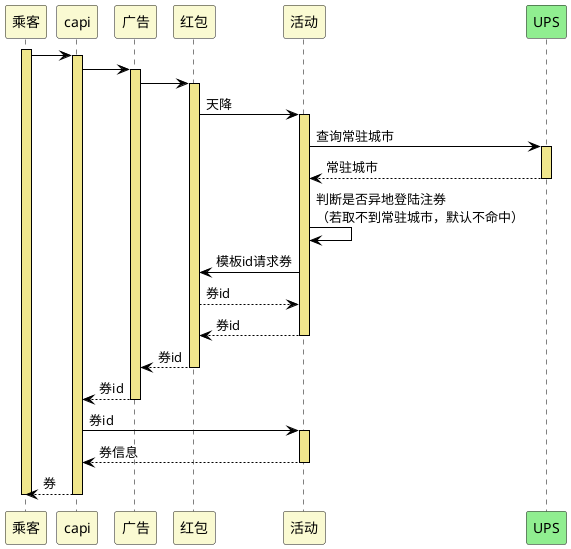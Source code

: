 @startuml
skinparam sequence {
ArrowColor black
LifeLineBorderColor black
LifeLineBackgroundColor khaki

ParticipantBackgroundColor lightgoldenrodyellow
}

participant "乘客" as 乘客
participant "capi" as capi
participant "广告" as 广告
participant "红包" as 红包
participant "活动" as 活动
participant "UPS" as UPS #lightgreen

activate 乘客
乘客 -> capi
activate capi
capi -> 广告
activate 广告
广告 -> 红包
activate 红包
红包 -> 活动 : 天降
activate 活动
活动 -> UPS : 查询常驻城市
activate UPS
UPS --> 活动 : 常驻城市
deactivate UPS
活动 -> 活动 : 判断是否异地登陆注券\n（若取不到常驻城市，默认不命中）
活动 -> 红包 : 模板id请求券
红包 --> 活动 : 券id
活动 --> 红包 : 券id
deactivate 活动
红包 --> 广告 : 券id
deactivate 红包
广告 --> capi : 券id
deactivate 广告
capi -> 活动 : 券id
activate 活动
活动 --> capi : 券信息
deactivate 活动
capi --> 乘客 : 券
deactivate capi
deactivate 乘客
@enduml